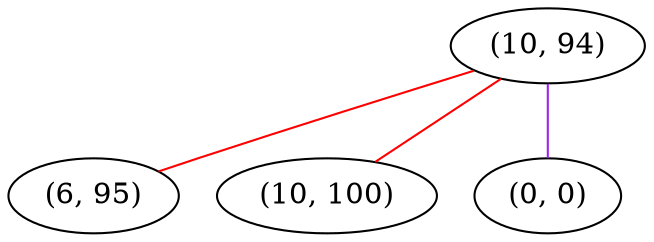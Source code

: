 graph "" {
"(10, 94)";
"(6, 95)";
"(10, 100)";
"(0, 0)";
"(10, 94)" -- "(0, 0)"  [color=purple, key=0, weight=4];
"(10, 94)" -- "(6, 95)"  [color=red, key=0, weight=1];
"(10, 94)" -- "(10, 100)"  [color=red, key=0, weight=1];
}

